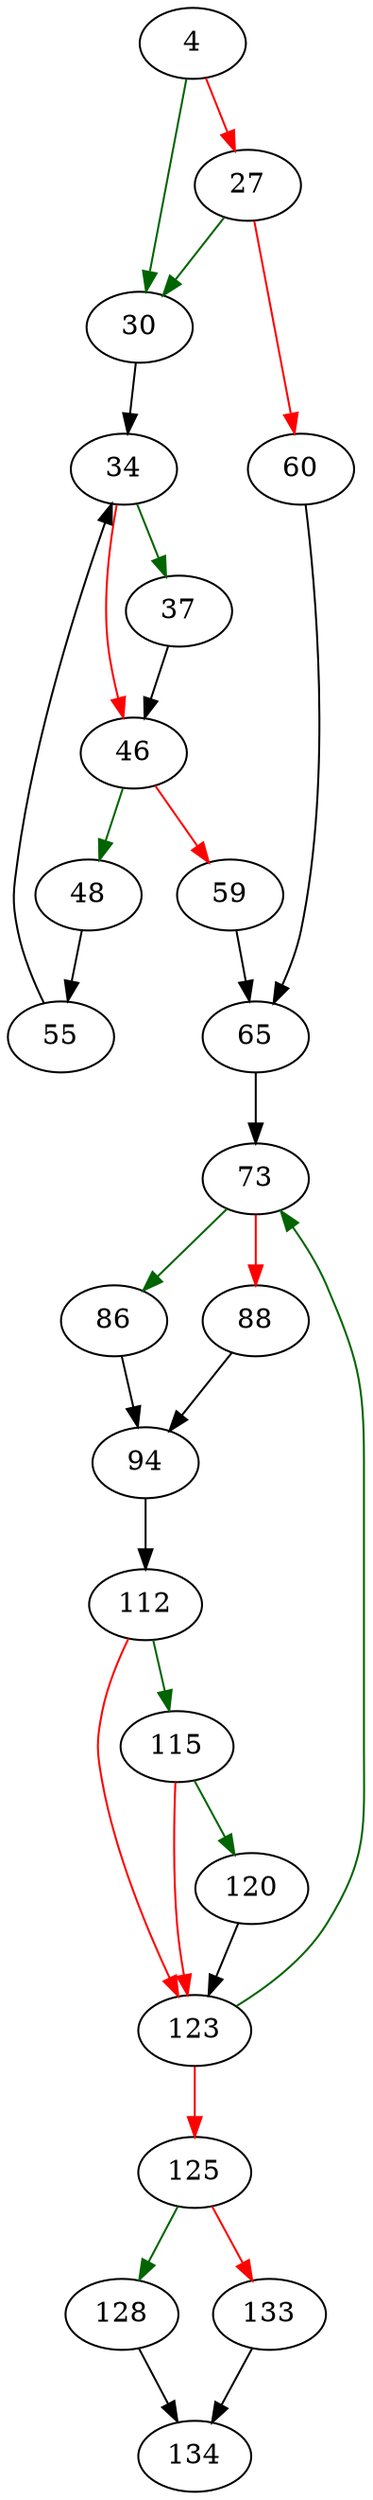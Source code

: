 strict digraph "memjrnlRead" {
	// Node definitions.
	4 [entry=true];
	30;
	27;
	60;
	34;
	37;
	46;
	48;
	59;
	55;
	65;
	73;
	86;
	88;
	94;
	112;
	115;
	123;
	120;
	125;
	128;
	133;
	134;

	// Edge definitions.
	4 -> 30 [
		color=darkgreen
		cond=true
	];
	4 -> 27 [
		color=red
		cond=false
	];
	30 -> 34;
	27 -> 30 [
		color=darkgreen
		cond=true
	];
	27 -> 60 [
		color=red
		cond=false
	];
	60 -> 65;
	34 -> 37 [
		color=darkgreen
		cond=true
	];
	34 -> 46 [
		color=red
		cond=false
	];
	37 -> 46;
	46 -> 48 [
		color=darkgreen
		cond=true
	];
	46 -> 59 [
		color=red
		cond=false
	];
	48 -> 55;
	59 -> 65;
	55 -> 34;
	65 -> 73;
	73 -> 86 [
		color=darkgreen
		cond=true
	];
	73 -> 88 [
		color=red
		cond=false
	];
	86 -> 94;
	88 -> 94;
	94 -> 112;
	112 -> 115 [
		color=darkgreen
		cond=true
	];
	112 -> 123 [
		color=red
		cond=false
	];
	115 -> 123 [
		color=red
		cond=false
	];
	115 -> 120 [
		color=darkgreen
		cond=true
	];
	123 -> 73 [
		color=darkgreen
		cond=true
	];
	123 -> 125 [
		color=red
		cond=false
	];
	120 -> 123;
	125 -> 128 [
		color=darkgreen
		cond=true
	];
	125 -> 133 [
		color=red
		cond=false
	];
	128 -> 134;
	133 -> 134;
}